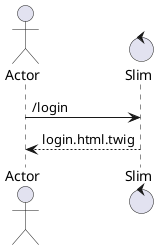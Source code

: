 @startuml GET
actor Actor as a
control Slim as s

a -> s : /login
s --> a : login.html.twig

@enduml

@startuml POST

actor Actor as a
control Slim as s
control UserController as uc
database Database as db

a -> s : /login (mail, password)
activate s
s -> uc : login(mail, password)
activate uc
uc -> db : Récupère le user à l'email
activate db
db --> uc : user
deactivate db
uc --> s : void | error
deactivate uc
alt #ccffaa void
s --> a : redirection /

else #ffaaaa error
s --> a : login.html.twig (error)
deactivate s
end

@enduml